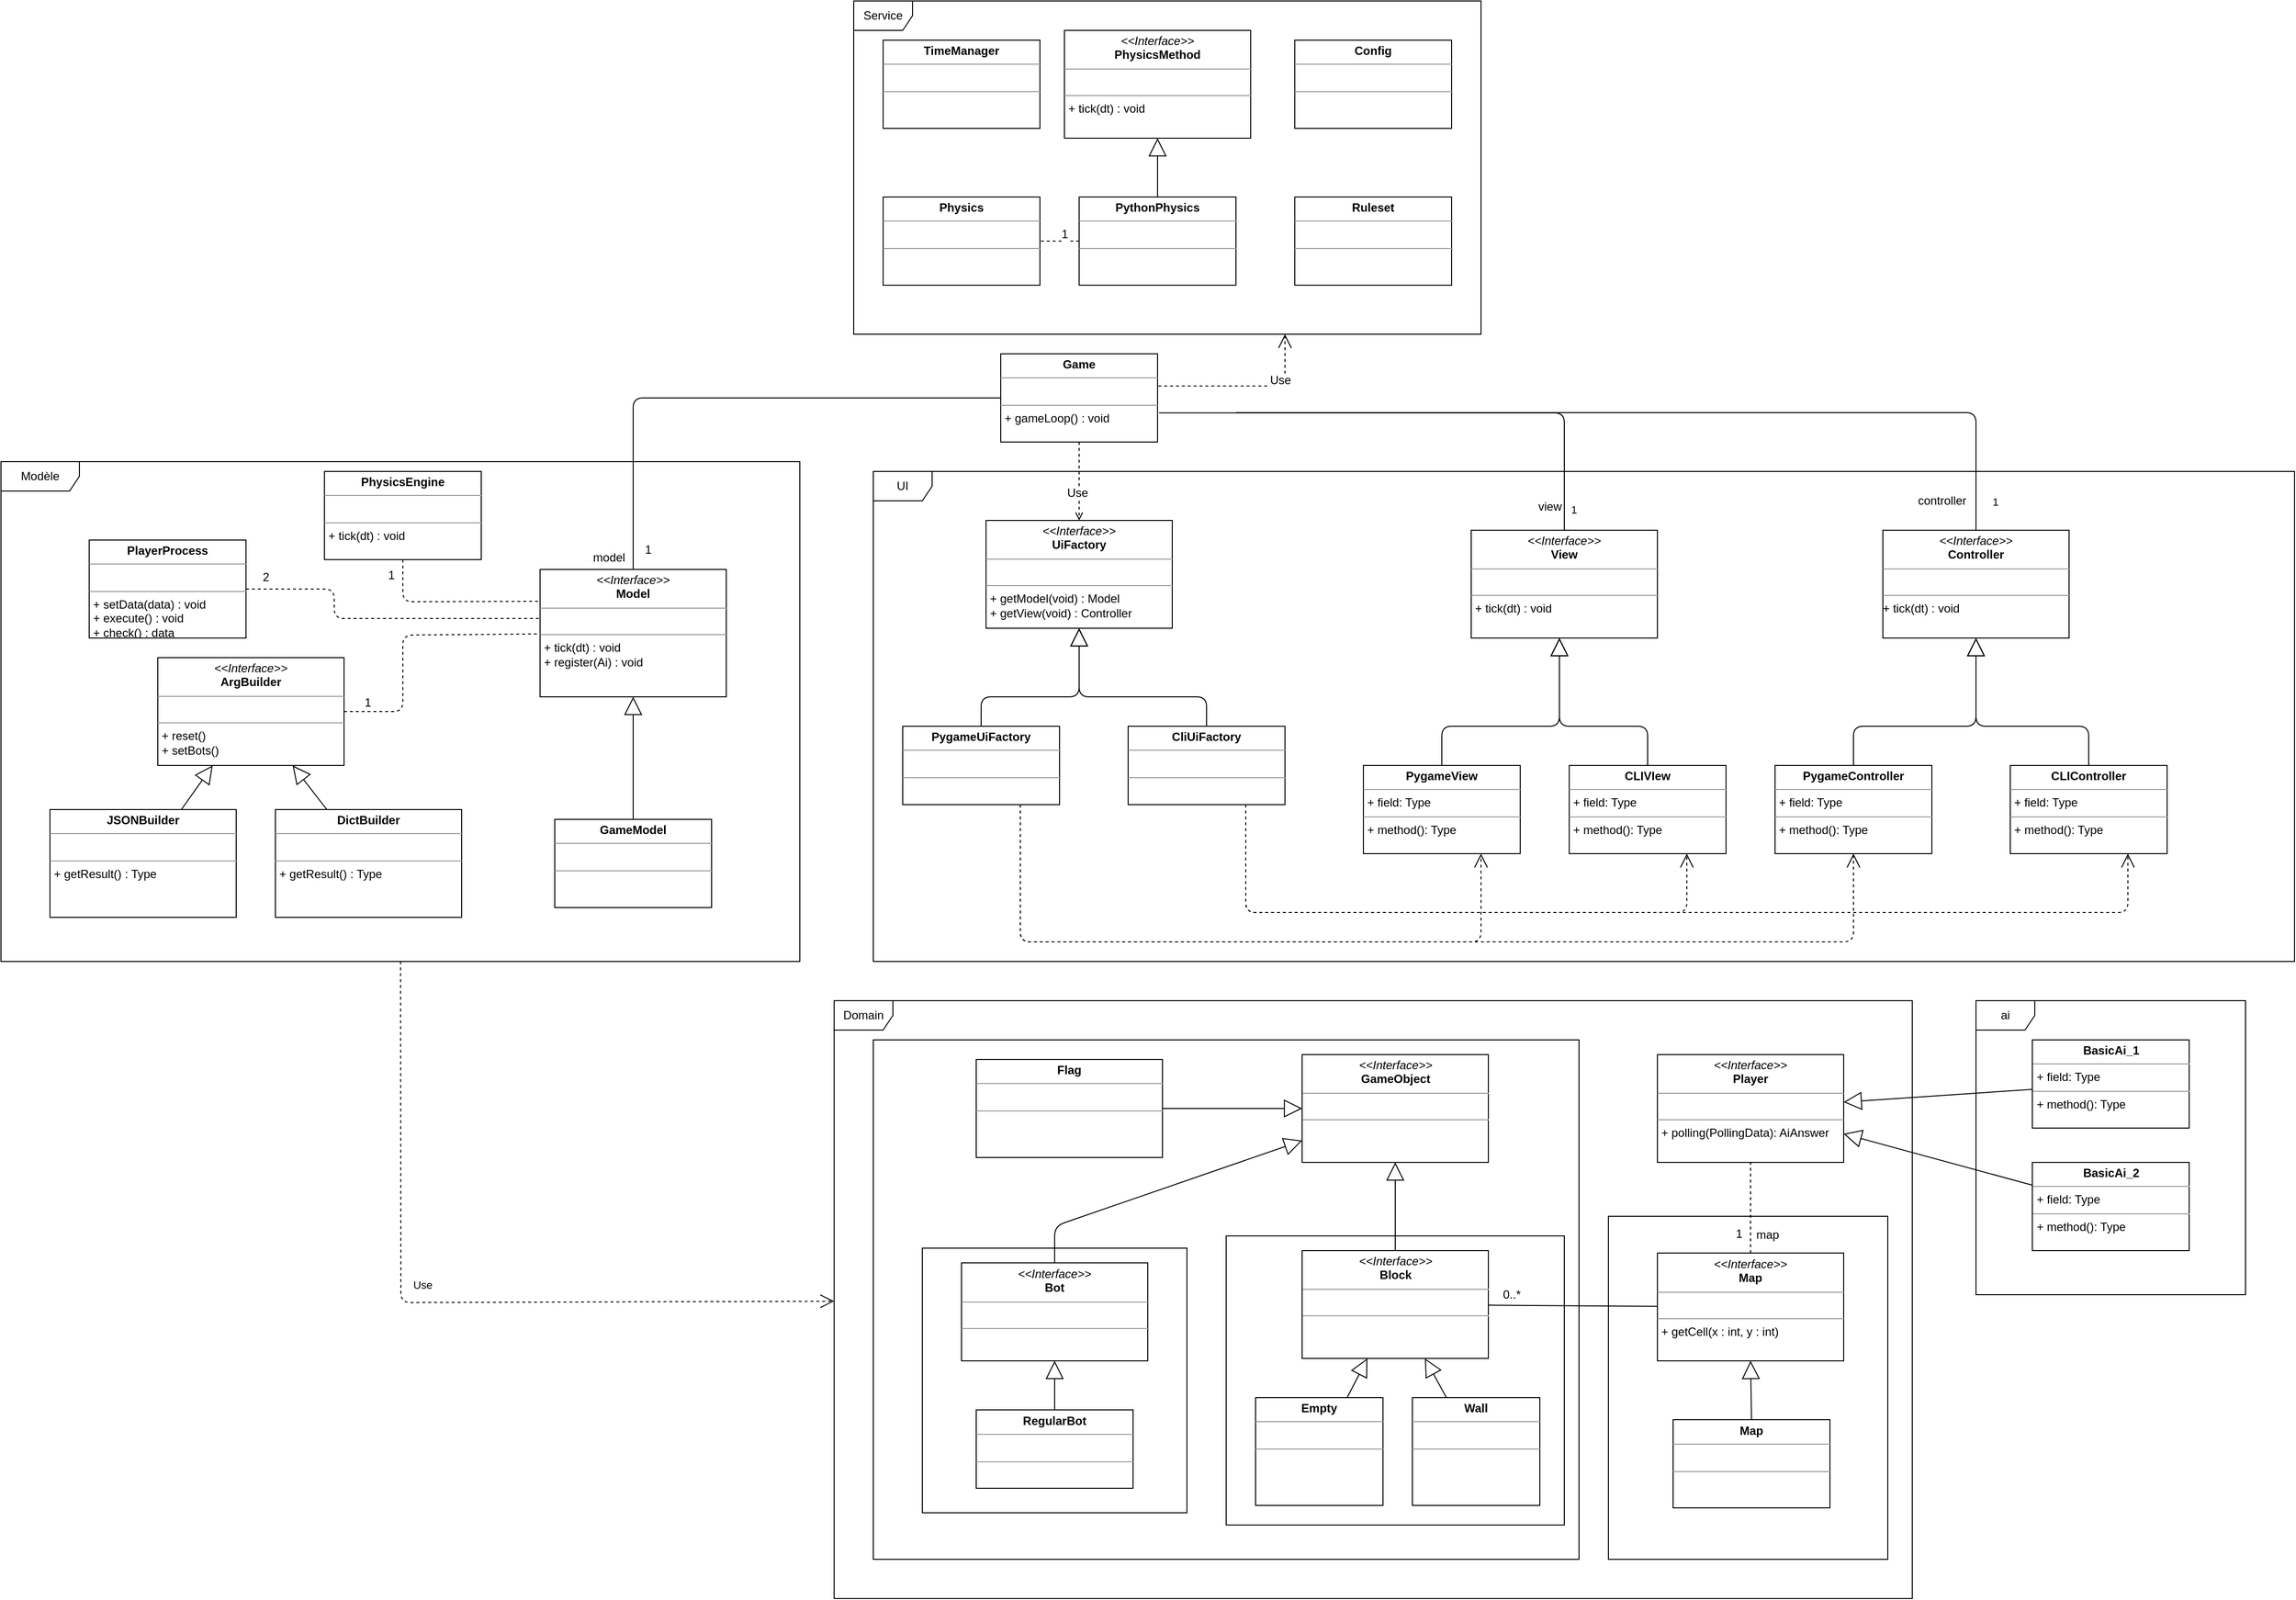 <mxfile version="12.6.5" type="device"><diagram id="GTWlRtVyHG5xA8RdEonf" name="Page-1"><mxGraphModel dx="3658" dy="2754" grid="1" gridSize="10" guides="1" tooltips="1" connect="1" arrows="1" fold="1" page="1" pageScale="1" pageWidth="850" pageHeight="1100" math="0" shadow="0"><root><mxCell id="0"/><mxCell id="1" parent="0"/><mxCell id="Goub9ipSqozXU2Ufp98u-20" value="Domain" style="shape=umlFrame;whiteSpace=wrap;html=1;" parent="1" vertex="1"><mxGeometry x="70" y="640" width="1100" height="610" as="geometry"/></mxCell><mxCell id="wogvUE12XwThNE4IsnzU-2" value="" style="rounded=0;whiteSpace=wrap;html=1;" parent="1" vertex="1"><mxGeometry x="110" y="680" width="720" height="530" as="geometry"/></mxCell><mxCell id="Goub9ipSqozXU2Ufp98u-24" value="ai" style="shape=umlFrame;whiteSpace=wrap;html=1;" parent="1" vertex="1"><mxGeometry x="1235" y="640" width="275" height="300" as="geometry"/></mxCell><mxCell id="fxjIqu6kmUuZgSZGhV_6-8" value="" style="rounded=0;whiteSpace=wrap;html=1;" parent="1" vertex="1"><mxGeometry x="860" y="860" width="285" height="350" as="geometry"/></mxCell><mxCell id="fxjIqu6kmUuZgSZGhV_6-12" value="" style="rounded=0;whiteSpace=wrap;html=1;" parent="1" vertex="1"><mxGeometry x="470" y="880" width="345" height="295" as="geometry"/></mxCell><mxCell id="Goub9ipSqozXU2Ufp98u-25" value="Modèle" style="shape=umlFrame;whiteSpace=wrap;html=1;width=80;height=30;" parent="1" vertex="1"><mxGeometry x="-780" y="90" width="815" height="510" as="geometry"/></mxCell><mxCell id="fxjIqu6kmUuZgSZGhV_6-5" value="" style="whiteSpace=wrap;html=1;aspect=fixed;" parent="1" vertex="1"><mxGeometry x="160" y="892.5" width="270" height="270" as="geometry"/></mxCell><mxCell id="Goub9ipSqozXU2Ufp98u-26" value="UI" style="shape=umlFrame;whiteSpace=wrap;html=1;" parent="1" vertex="1"><mxGeometry x="110" y="100" width="1450" height="500" as="geometry"/></mxCell><mxCell id="UVpy7ZUkzv5GiSjemoGf-4" value="&lt;p style=&quot;margin: 0px ; margin-top: 4px ; text-align: center&quot;&gt;&lt;i&gt;&amp;lt;&amp;lt;Interface&amp;gt;&amp;gt;&lt;/i&gt;&lt;br&gt;&lt;b&gt;Model&lt;/b&gt;&lt;br&gt;&lt;/p&gt;&lt;hr size=&quot;1&quot;&gt;&lt;p style=&quot;margin: 0px ; margin-left: 4px&quot;&gt;&lt;br&gt;&lt;/p&gt;&lt;hr size=&quot;1&quot;&gt;&lt;p style=&quot;margin: 0px ; margin-left: 4px&quot;&gt;+ tick(dt) : void&lt;/p&gt;&lt;p style=&quot;margin: 0px ; margin-left: 4px&quot;&gt;+ register(Ai) : void&lt;br&gt;&lt;/p&gt;" style="verticalAlign=top;align=left;overflow=fill;fontSize=12;fontFamily=Helvetica;html=1;" parent="1" vertex="1"><mxGeometry x="-230" y="200" width="190" height="130" as="geometry"/></mxCell><mxCell id="UVpy7ZUkzv5GiSjemoGf-5" value="&lt;p style=&quot;margin: 0px ; margin-top: 4px ; text-align: center&quot;&gt;&lt;i&gt;&amp;lt;&amp;lt;Interface&amp;gt;&amp;gt;&lt;/i&gt;&lt;br&gt;&lt;b&gt;Player&lt;/b&gt;&lt;/p&gt;&lt;hr size=&quot;1&quot;&gt;&lt;p style=&quot;margin: 0px ; margin-left: 4px&quot;&gt;&lt;br&gt;&lt;/p&gt;&lt;hr size=&quot;1&quot;&gt;&lt;p style=&quot;margin: 0px ; margin-left: 4px&quot;&gt;+ polling(PollingData): AiAnswer&lt;br&gt;&lt;br&gt;&lt;/p&gt;" style="verticalAlign=top;align=left;overflow=fill;fontSize=12;fontFamily=Helvetica;html=1;" parent="1" vertex="1"><mxGeometry x="910" y="695" width="190" height="110" as="geometry"/></mxCell><mxCell id="UVpy7ZUkzv5GiSjemoGf-6" value="&lt;p style=&quot;margin: 0px ; margin-top: 4px ; text-align: center&quot;&gt;&lt;i&gt;&amp;lt;&amp;lt;Interface&amp;gt;&amp;gt;&lt;/i&gt;&lt;br&gt;&lt;b&gt;View&lt;/b&gt;&lt;/p&gt;&lt;hr size=&quot;1&quot;&gt;&lt;p style=&quot;margin: 0px ; margin-left: 4px&quot;&gt;&lt;br&gt;&lt;/p&gt;&lt;hr size=&quot;1&quot;&gt;&lt;p style=&quot;margin: 0px ; margin-left: 4px&quot;&gt;+ tick(dt) : void&lt;br&gt;&lt;/p&gt;" style="verticalAlign=top;align=left;overflow=fill;fontSize=12;fontFamily=Helvetica;html=1;" parent="1" vertex="1"><mxGeometry x="720" y="160" width="190" height="110" as="geometry"/></mxCell><mxCell id="UVpy7ZUkzv5GiSjemoGf-7" value="&lt;p style=&quot;margin: 0px ; margin-top: 4px ; text-align: center&quot;&gt;&lt;i&gt;&amp;lt;&amp;lt;Interface&amp;gt;&amp;gt;&lt;/i&gt;&lt;br&gt;&lt;b&gt;Bot&lt;/b&gt;&lt;/p&gt;&lt;hr size=&quot;1&quot;&gt;&lt;br&gt;&lt;hr size=&quot;1&quot;&gt;&lt;p style=&quot;margin: 0px ; margin-left: 4px&quot;&gt;&lt;br&gt;&lt;/p&gt;" style="verticalAlign=top;align=left;overflow=fill;fontSize=12;fontFamily=Helvetica;html=1;" parent="1" vertex="1"><mxGeometry x="200" y="907.5" width="190" height="100" as="geometry"/></mxCell><mxCell id="UVpy7ZUkzv5GiSjemoGf-12" value="&lt;p style=&quot;margin: 0px ; margin-top: 4px ; text-align: center&quot;&gt;&lt;b&gt;Game&lt;/b&gt;&lt;/p&gt;&lt;hr size=&quot;1&quot;&gt;&lt;p style=&quot;margin: 0px ; margin-left: 4px&quot;&gt;&lt;br&gt;&lt;/p&gt;&lt;hr size=&quot;1&quot;&gt;&lt;p style=&quot;margin: 0px ; margin-left: 4px&quot;&gt;+ gameLoop() : void&lt;br&gt;&lt;/p&gt;" style="verticalAlign=top;align=left;overflow=fill;fontSize=12;fontFamily=Helvetica;html=1;" parent="1" vertex="1"><mxGeometry x="240" y="-20" width="160" height="90" as="geometry"/></mxCell><mxCell id="UVpy7ZUkzv5GiSjemoGf-14" value="&lt;p style=&quot;margin: 0px ; margin-top: 4px ; text-align: center&quot;&gt;&lt;i&gt;&amp;lt;&amp;lt;Interface&amp;gt;&amp;gt;&lt;/i&gt;&lt;br&gt;&lt;b&gt;Map&lt;/b&gt;&lt;/p&gt;&lt;hr size=&quot;1&quot;&gt;&lt;p style=&quot;margin: 0px ; margin-left: 4px&quot;&gt;&lt;br&gt;&lt;/p&gt;&lt;hr size=&quot;1&quot;&gt;&lt;p style=&quot;margin: 0px ; margin-left: 4px&quot;&gt;+ getCell(x : int, y : int)&lt;br&gt;&lt;/p&gt;" style="verticalAlign=top;align=left;overflow=fill;fontSize=12;fontFamily=Helvetica;html=1;" parent="1" vertex="1"><mxGeometry x="910" y="897.5" width="190" height="110" as="geometry"/></mxCell><mxCell id="UVpy7ZUkzv5GiSjemoGf-19" value="&lt;p style=&quot;margin: 0px ; margin-top: 4px ; text-align: center&quot;&gt;&lt;b&gt;GameModel&lt;/b&gt;&lt;br&gt;&lt;/p&gt;&lt;hr size=&quot;1&quot;&gt;&lt;p style=&quot;margin: 0px ; margin-left: 4px&quot;&gt;&lt;br&gt;&lt;/p&gt;&lt;hr size=&quot;1&quot;&gt;&lt;p style=&quot;margin: 0px ; margin-left: 4px&quot;&gt;&lt;br&gt;&lt;/p&gt;" style="verticalAlign=top;align=left;overflow=fill;fontSize=12;fontFamily=Helvetica;html=1;" parent="1" vertex="1"><mxGeometry x="-215" y="455" width="160" height="90" as="geometry"/></mxCell><mxCell id="UVpy7ZUkzv5GiSjemoGf-23" value="&lt;p style=&quot;margin: 0px ; margin-top: 4px ; text-align: center&quot;&gt;&lt;b&gt;PygameView&lt;/b&gt;&lt;br&gt;&lt;/p&gt;&lt;hr size=&quot;1&quot;&gt;&lt;p style=&quot;margin: 0px ; margin-left: 4px&quot;&gt;+ field: Type&lt;/p&gt;&lt;hr size=&quot;1&quot;&gt;&lt;p style=&quot;margin: 0px ; margin-left: 4px&quot;&gt;+ method(): Type&lt;/p&gt;" style="verticalAlign=top;align=left;overflow=fill;fontSize=12;fontFamily=Helvetica;html=1;" parent="1" vertex="1"><mxGeometry x="610" y="400" width="160" height="90" as="geometry"/></mxCell><mxCell id="UVpy7ZUkzv5GiSjemoGf-25" value="" style="endArrow=block;endSize=16;endFill=0;html=1;exitX=0.5;exitY=0;exitDx=0;exitDy=0;" parent="1" source="UVpy7ZUkzv5GiSjemoGf-23" edge="1"><mxGeometry x="-0.101" y="40" width="160" relative="1" as="geometry"><mxPoint x="-350" y="890" as="sourcePoint"/><mxPoint x="810" y="270" as="targetPoint"/><mxPoint y="1" as="offset"/><Array as="points"><mxPoint x="690" y="360"/><mxPoint x="810" y="360"/></Array></mxGeometry></mxCell><mxCell id="UVpy7ZUkzv5GiSjemoGf-26" value="" style="endArrow=block;endSize=16;endFill=0;html=1;entryX=0.5;entryY=1;entryDx=0;entryDy=0;exitX=0.5;exitY=0;exitDx=0;exitDy=0;" parent="1" source="UVpy7ZUkzv5GiSjemoGf-19" target="UVpy7ZUkzv5GiSjemoGf-4" edge="1"><mxGeometry x="-0.101" y="40" width="160" relative="1" as="geometry"><mxPoint x="-160.0" y="730" as="sourcePoint"/><mxPoint x="-125.0" y="560" as="targetPoint"/><Array as="points"/><mxPoint y="1" as="offset"/></mxGeometry></mxCell><mxCell id="UVpy7ZUkzv5GiSjemoGf-27" value="&lt;p style=&quot;margin: 0px ; margin-top: 4px ; text-align: center&quot;&gt;&lt;i&gt;&amp;lt;&amp;lt;Interface&amp;gt;&amp;gt;&lt;/i&gt;&lt;br&gt;&lt;b&gt;Controller&lt;/b&gt;&lt;/p&gt;&lt;hr size=&quot;1&quot;&gt;&lt;br&gt;&lt;hr size=&quot;1&quot;&gt;+ tick(dt) : void" style="verticalAlign=top;align=left;overflow=fill;fontSize=12;fontFamily=Helvetica;html=1;" parent="1" vertex="1"><mxGeometry x="1140" y="160" width="190" height="110" as="geometry"/></mxCell><mxCell id="UVpy7ZUkzv5GiSjemoGf-28" value="&lt;p style=&quot;margin: 0px ; margin-top: 4px ; text-align: center&quot;&gt;&lt;b&gt;PygameController&lt;/b&gt;&lt;br&gt;&lt;/p&gt;&lt;hr size=&quot;1&quot;&gt;&lt;p style=&quot;margin: 0px ; margin-left: 4px&quot;&gt;+ field: Type&lt;/p&gt;&lt;hr size=&quot;1&quot;&gt;&lt;p style=&quot;margin: 0px ; margin-left: 4px&quot;&gt;+ method(): Type&lt;/p&gt;" style="verticalAlign=top;align=left;overflow=fill;fontSize=12;fontFamily=Helvetica;html=1;" parent="1" vertex="1"><mxGeometry x="1030" y="400" width="160" height="90" as="geometry"/></mxCell><mxCell id="UVpy7ZUkzv5GiSjemoGf-29" value="" style="endArrow=block;endSize=16;endFill=0;html=1;entryX=0.5;entryY=1;entryDx=0;entryDy=0;exitX=0.5;exitY=0;exitDx=0;exitDy=0;" parent="1" source="UVpy7ZUkzv5GiSjemoGf-28" target="UVpy7ZUkzv5GiSjemoGf-27" edge="1"><mxGeometry x="-0.101" y="40" width="160" relative="1" as="geometry"><mxPoint x="200.0" y="720" as="sourcePoint"/><mxPoint x="235.0" y="550" as="targetPoint"/><mxPoint y="1" as="offset"/><Array as="points"><mxPoint x="1110" y="360"/><mxPoint x="1235" y="360"/></Array></mxGeometry></mxCell><mxCell id="UVpy7ZUkzv5GiSjemoGf-36" value="&lt;p style=&quot;margin: 0px ; margin-top: 4px ; text-align: center&quot;&gt;&lt;b&gt;BasicAi_1&lt;/b&gt;&lt;/p&gt;&lt;hr size=&quot;1&quot;&gt;&lt;p style=&quot;margin: 0px ; margin-left: 4px&quot;&gt;+ field: Type&lt;/p&gt;&lt;hr size=&quot;1&quot;&gt;&lt;p style=&quot;margin: 0px ; margin-left: 4px&quot;&gt;+ method(): Type&lt;/p&gt;" style="verticalAlign=top;align=left;overflow=fill;fontSize=12;fontFamily=Helvetica;html=1;" parent="1" vertex="1"><mxGeometry x="1292.5" y="680" width="160" height="90" as="geometry"/></mxCell><mxCell id="UVpy7ZUkzv5GiSjemoGf-37" value="&lt;p style=&quot;margin: 0px ; margin-top: 4px ; text-align: center&quot;&gt;&lt;b&gt;BasicAi_2&lt;/b&gt;&lt;/p&gt;&lt;hr size=&quot;1&quot;&gt;&lt;p style=&quot;margin: 0px ; margin-left: 4px&quot;&gt;+ field: Type&lt;/p&gt;&lt;hr size=&quot;1&quot;&gt;&lt;p style=&quot;margin: 0px ; margin-left: 4px&quot;&gt;+ method(): Type&lt;/p&gt;" style="verticalAlign=top;align=left;overflow=fill;fontSize=12;fontFamily=Helvetica;html=1;" parent="1" vertex="1"><mxGeometry x="1292.5" y="805" width="160" height="90" as="geometry"/></mxCell><mxCell id="UVpy7ZUkzv5GiSjemoGf-38" value="" style="endArrow=block;endSize=16;endFill=0;html=1;" parent="1" source="UVpy7ZUkzv5GiSjemoGf-36" target="UVpy7ZUkzv5GiSjemoGf-5" edge="1"><mxGeometry y="-51" width="160" relative="1" as="geometry"><mxPoint x="1340" y="-205" as="sourcePoint"/><mxPoint x="1655" y="715" as="targetPoint"/><Array as="points"/><mxPoint x="-10" y="-1" as="offset"/></mxGeometry></mxCell><mxCell id="Goub9ipSqozXU2Ufp98u-2" value="&lt;p style=&quot;margin: 0px ; margin-top: 4px ; text-align: center&quot;&gt;&lt;b&gt;RegularBot&lt;/b&gt;&lt;br&gt;&lt;/p&gt;&lt;hr size=&quot;1&quot;&gt;&lt;br&gt;&lt;hr size=&quot;1&quot;&gt;&lt;p style=&quot;margin: 0px ; margin-left: 4px&quot;&gt;&lt;br&gt;&lt;/p&gt;" style="verticalAlign=top;align=left;overflow=fill;fontSize=12;fontFamily=Helvetica;html=1;" parent="1" vertex="1"><mxGeometry x="215" y="1057.5" width="160" height="80" as="geometry"/></mxCell><mxCell id="Goub9ipSqozXU2Ufp98u-4" value="&lt;p style=&quot;margin: 0px ; margin-top: 4px ; text-align: center&quot;&gt;&lt;b&gt;Map&lt;/b&gt;&lt;br&gt;&lt;/p&gt;&lt;hr size=&quot;1&quot;&gt;&lt;p style=&quot;margin: 0px ; margin-left: 4px&quot;&gt;&lt;br&gt;&lt;/p&gt;&lt;hr size=&quot;1&quot;&gt;&lt;p style=&quot;margin: 0px ; margin-left: 4px&quot;&gt;&lt;br&gt;&lt;/p&gt;" style="verticalAlign=top;align=left;overflow=fill;fontSize=12;fontFamily=Helvetica;html=1;" parent="1" vertex="1"><mxGeometry x="926" y="1067.5" width="160" height="90" as="geometry"/></mxCell><mxCell id="Goub9ipSqozXU2Ufp98u-5" value="" style="endArrow=block;endSize=16;endFill=0;html=1;entryX=0.5;entryY=1;entryDx=0;entryDy=0;exitX=0.5;exitY=0;exitDx=0;exitDy=0;" parent="1" source="Goub9ipSqozXU2Ufp98u-2" target="UVpy7ZUkzv5GiSjemoGf-7" edge="1"><mxGeometry x="-0.101" y="40" width="160" relative="1" as="geometry"><mxPoint x="350.0" y="485" as="sourcePoint"/><mxPoint x="395.0" y="315" as="targetPoint"/><Array as="points"/><mxPoint y="1" as="offset"/></mxGeometry></mxCell><mxCell id="Goub9ipSqozXU2Ufp98u-6" value="" style="endArrow=block;endSize=16;endFill=0;html=1;entryX=0.5;entryY=1;entryDx=0;entryDy=0;exitX=0.5;exitY=0;exitDx=0;exitDy=0;" parent="1" source="Goub9ipSqozXU2Ufp98u-4" target="UVpy7ZUkzv5GiSjemoGf-14" edge="1"><mxGeometry x="-0.101" y="40" width="160" relative="1" as="geometry"><mxPoint x="-275.59" y="500" as="sourcePoint"/><mxPoint x="-275.59" y="430" as="targetPoint"/><mxPoint y="1" as="offset"/></mxGeometry></mxCell><mxCell id="Goub9ipSqozXU2Ufp98u-10" value="" style="endArrow=block;endSize=16;endFill=0;html=1;" parent="1" source="UVpy7ZUkzv5GiSjemoGf-37" target="UVpy7ZUkzv5GiSjemoGf-5" edge="1"><mxGeometry y="-51" width="160" relative="1" as="geometry"><mxPoint x="-70" y="575" as="sourcePoint"/><mxPoint x="1655" y="715" as="targetPoint"/><Array as="points"/><mxPoint x="-10" y="-1" as="offset"/></mxGeometry></mxCell><mxCell id="Goub9ipSqozXU2Ufp98u-17" value="1" style="endArrow=none;html=1;endSize=12;startArrow=none;startSize=14;startFill=0;edgeStyle=orthogonalEdgeStyle;align=left;verticalAlign=bottom;entryX=0.5;entryY=0;entryDx=0;entryDy=0;endFill=0;exitX=1.01;exitY=0.669;exitDx=0;exitDy=0;exitPerimeter=0;" parent="1" source="UVpy7ZUkzv5GiSjemoGf-12" target="UVpy7ZUkzv5GiSjemoGf-6" edge="1"><mxGeometry x="0.956" y="5" relative="1" as="geometry"><mxPoint x="480" y="60" as="sourcePoint"/><mxPoint x="130" y="150" as="targetPoint"/><mxPoint as="offset"/><Array as="points"><mxPoint x="815" y="40"/></Array></mxGeometry></mxCell><mxCell id="fxjIqu6kmUuZgSZGhV_6-23" value="view" style="text;html=1;resizable=0;points=[];align=center;verticalAlign=middle;labelBackgroundColor=#ffffff;" parent="Goub9ipSqozXU2Ufp98u-17" vertex="1" connectable="0"><mxGeometry x="0.86" relative="1" as="geometry"><mxPoint x="-15" y="12.5" as="offset"/></mxGeometry></mxCell><mxCell id="Goub9ipSqozXU2Ufp98u-18" value="1" style="endArrow=none;html=1;endSize=12;startArrow=none;startSize=14;startFill=0;edgeStyle=orthogonalEdgeStyle;align=left;verticalAlign=bottom;entryX=0.5;entryY=0;entryDx=0;entryDy=0;endFill=0;" parent="1" target="UVpy7ZUkzv5GiSjemoGf-27" edge="1"><mxGeometry x="0.954" y="15" relative="1" as="geometry"><mxPoint x="480" y="40" as="sourcePoint"/><mxPoint x="670" y="30" as="targetPoint"/><mxPoint as="offset"/><Array as="points"><mxPoint x="480" y="40"/><mxPoint x="1235" y="40"/></Array></mxGeometry></mxCell><mxCell id="fxjIqu6kmUuZgSZGhV_6-22" value="controller" style="text;html=1;resizable=0;points=[];align=center;verticalAlign=middle;labelBackgroundColor=#ffffff;" parent="Goub9ipSqozXU2Ufp98u-18" vertex="1" connectable="0"><mxGeometry x="0.907" y="-3" relative="1" as="geometry"><mxPoint x="-32" y="10.5" as="offset"/></mxGeometry></mxCell><mxCell id="npWEefsQurJ1BBqzoIfI-1" value="&lt;p style=&quot;margin: 0px ; margin-top: 4px ; text-align: center&quot;&gt;&lt;b&gt;CLIController&lt;/b&gt;&lt;br&gt;&lt;/p&gt;&lt;hr size=&quot;1&quot;&gt;&lt;p style=&quot;margin: 0px ; margin-left: 4px&quot;&gt;+ field: Type&lt;/p&gt;&lt;hr size=&quot;1&quot;&gt;&lt;p style=&quot;margin: 0px ; margin-left: 4px&quot;&gt;+ method(): Type&lt;/p&gt;" style="verticalAlign=top;align=left;overflow=fill;fontSize=12;fontFamily=Helvetica;html=1;" parent="1" vertex="1"><mxGeometry x="1270" y="400" width="160" height="90" as="geometry"/></mxCell><mxCell id="npWEefsQurJ1BBqzoIfI-2" value="&lt;p style=&quot;margin: 0px ; margin-top: 4px ; text-align: center&quot;&gt;&lt;b&gt;CLIVIew&lt;/b&gt;&lt;/p&gt;&lt;hr size=&quot;1&quot;&gt;&lt;p style=&quot;margin: 0px ; margin-left: 4px&quot;&gt;+ field: Type&lt;/p&gt;&lt;hr size=&quot;1&quot;&gt;&lt;p style=&quot;margin: 0px ; margin-left: 4px&quot;&gt;+ method(): Type&lt;/p&gt;" style="verticalAlign=top;align=left;overflow=fill;fontSize=12;fontFamily=Helvetica;html=1;" parent="1" vertex="1"><mxGeometry x="820" y="400" width="160" height="90" as="geometry"/></mxCell><mxCell id="npWEefsQurJ1BBqzoIfI-3" value="" style="endArrow=block;endSize=16;endFill=0;html=1;exitX=0.5;exitY=0;exitDx=0;exitDy=0;" parent="1" source="npWEefsQurJ1BBqzoIfI-1" edge="1"><mxGeometry x="-0.101" y="40" width="160" relative="1" as="geometry"><mxPoint x="1370" y="410" as="sourcePoint"/><mxPoint x="1235" y="270" as="targetPoint"/><mxPoint y="1" as="offset"/><Array as="points"><mxPoint x="1350" y="360"/><mxPoint x="1235" y="360"/></Array></mxGeometry></mxCell><mxCell id="npWEefsQurJ1BBqzoIfI-4" value="" style="endArrow=block;endSize=16;endFill=0;html=1;exitX=0.5;exitY=0;exitDx=0;exitDy=0;" parent="1" source="npWEefsQurJ1BBqzoIfI-2" edge="1"><mxGeometry x="-0.101" y="40" width="160" relative="1" as="geometry"><mxPoint x="660" y="410" as="sourcePoint"/><mxPoint x="810" y="270" as="targetPoint"/><mxPoint y="1" as="offset"/><Array as="points"><mxPoint x="900" y="360"/><mxPoint x="810" y="360"/></Array></mxGeometry></mxCell><mxCell id="npWEefsQurJ1BBqzoIfI-5" value="&lt;p style=&quot;margin: 0px ; margin-top: 4px ; text-align: center&quot;&gt;&lt;i&gt;&amp;lt;&amp;lt;Interface&amp;gt;&amp;gt;&lt;/i&gt;&lt;br&gt;&lt;b&gt;UiFactory&lt;/b&gt;&lt;/p&gt;&lt;hr size=&quot;1&quot;&gt;&lt;p style=&quot;margin: 0px ; margin-left: 4px&quot;&gt;&lt;br&gt;&lt;/p&gt;&lt;hr size=&quot;1&quot;&gt;&lt;p style=&quot;margin: 0px ; margin-left: 4px&quot;&gt;+ getModel(void) : Model&lt;br&gt;&lt;/p&gt;&lt;p style=&quot;margin: 0px ; margin-left: 4px&quot;&gt;+ getView(void) : Controller&lt;/p&gt;" style="verticalAlign=top;align=left;overflow=fill;fontSize=12;fontFamily=Helvetica;html=1;" parent="1" vertex="1"><mxGeometry x="225" y="150" width="190" height="110" as="geometry"/></mxCell><mxCell id="npWEefsQurJ1BBqzoIfI-6" value="&lt;p style=&quot;margin: 0px ; margin-top: 4px ; text-align: center&quot;&gt;&lt;b&gt;PygameUiFactory&lt;/b&gt;&lt;br&gt;&lt;/p&gt;&lt;hr size=&quot;1&quot;&gt;&lt;p style=&quot;margin: 0px ; margin-left: 4px&quot;&gt;&lt;br&gt;&lt;/p&gt;&lt;hr size=&quot;1&quot;&gt;&lt;p style=&quot;margin: 0px ; margin-left: 4px&quot;&gt;&lt;br&gt;&lt;/p&gt;" style="verticalAlign=top;align=left;overflow=fill;fontSize=12;fontFamily=Helvetica;html=1;" parent="1" vertex="1"><mxGeometry x="140" y="360" width="160" height="80" as="geometry"/></mxCell><mxCell id="npWEefsQurJ1BBqzoIfI-7" value="&lt;p style=&quot;margin: 0px ; margin-top: 4px ; text-align: center&quot;&gt;&lt;b&gt;CliUiFactory&lt;/b&gt;&lt;br&gt;&lt;/p&gt;&lt;hr size=&quot;1&quot;&gt;&lt;p style=&quot;margin: 0px ; margin-left: 4px&quot;&gt;&lt;br&gt;&lt;/p&gt;&lt;hr size=&quot;1&quot;&gt;&lt;p style=&quot;margin: 0px ; margin-left: 4px&quot;&gt;&lt;br&gt;&lt;/p&gt;" style="verticalAlign=top;align=left;overflow=fill;fontSize=12;fontFamily=Helvetica;html=1;" parent="1" vertex="1"><mxGeometry x="370" y="360" width="160" height="80" as="geometry"/></mxCell><mxCell id="npWEefsQurJ1BBqzoIfI-8" value="" style="endArrow=block;endSize=16;endFill=0;html=1;entryX=0.5;entryY=1;entryDx=0;entryDy=0;" parent="1" target="npWEefsQurJ1BBqzoIfI-5" edge="1"><mxGeometry x="-0.101" y="40" width="160" relative="1" as="geometry"><mxPoint x="220" y="360" as="sourcePoint"/><mxPoint x="340" y="400" as="targetPoint"/><mxPoint y="1" as="offset"/><Array as="points"><mxPoint x="220" y="330"/><mxPoint x="320" y="330"/></Array></mxGeometry></mxCell><mxCell id="npWEefsQurJ1BBqzoIfI-9" value="" style="endArrow=block;endSize=16;endFill=0;html=1;exitX=0.5;exitY=0;exitDx=0;exitDy=0;" parent="1" source="npWEefsQurJ1BBqzoIfI-7" edge="1"><mxGeometry x="-0.101" y="40" width="160" relative="1" as="geometry"><mxPoint x="230" y="370" as="sourcePoint"/><mxPoint x="320" y="260" as="targetPoint"/><mxPoint y="1" as="offset"/><Array as="points"><mxPoint x="450" y="330"/><mxPoint x="320" y="330"/></Array></mxGeometry></mxCell><mxCell id="npWEefsQurJ1BBqzoIfI-10" value="" style="endArrow=open;endSize=12;dashed=1;html=1;exitX=0.75;exitY=1;exitDx=0;exitDy=0;entryX=0.75;entryY=1;entryDx=0;entryDy=0;" parent="1" source="npWEefsQurJ1BBqzoIfI-6" target="UVpy7ZUkzv5GiSjemoGf-23" edge="1"><mxGeometry y="59" width="160" relative="1" as="geometry"><mxPoint x="320" y="490" as="sourcePoint"/><mxPoint x="480" y="490" as="targetPoint"/><Array as="points"><mxPoint x="260" y="580"/><mxPoint x="730" y="580"/></Array><mxPoint as="offset"/></mxGeometry></mxCell><mxCell id="npWEefsQurJ1BBqzoIfI-11" value="" style="endArrow=open;endSize=12;dashed=1;html=1;entryX=0.5;entryY=1;entryDx=0;entryDy=0;" parent="1" target="UVpy7ZUkzv5GiSjemoGf-28" edge="1"><mxGeometry y="59" width="160" relative="1" as="geometry"><mxPoint x="260" y="440" as="sourcePoint"/><mxPoint x="740" y="500" as="targetPoint"/><Array as="points"><mxPoint x="260" y="580"/><mxPoint x="1110" y="580"/></Array><mxPoint as="offset"/></mxGeometry></mxCell><mxCell id="npWEefsQurJ1BBqzoIfI-12" value="" style="endArrow=open;endSize=12;dashed=1;html=1;entryX=0.75;entryY=1;entryDx=0;entryDy=0;exitX=0.75;exitY=1;exitDx=0;exitDy=0;" parent="1" source="npWEefsQurJ1BBqzoIfI-7" target="npWEefsQurJ1BBqzoIfI-2" edge="1"><mxGeometry y="59" width="160" relative="1" as="geometry"><mxPoint x="410" y="485" as="sourcePoint"/><mxPoint x="1220" y="535" as="targetPoint"/><Array as="points"><mxPoint x="490" y="550"/><mxPoint x="940" y="550"/></Array><mxPoint as="offset"/></mxGeometry></mxCell><mxCell id="npWEefsQurJ1BBqzoIfI-13" value="" style="endArrow=open;endSize=12;dashed=1;html=1;entryX=0.75;entryY=1;entryDx=0;entryDy=0;" parent="1" target="npWEefsQurJ1BBqzoIfI-1" edge="1"><mxGeometry y="59" width="160" relative="1" as="geometry"><mxPoint x="490" y="440" as="sourcePoint"/><mxPoint x="950" y="500" as="targetPoint"/><Array as="points"><mxPoint x="490" y="550"/><mxPoint x="1390" y="550"/></Array><mxPoint as="offset"/></mxGeometry></mxCell><mxCell id="npWEefsQurJ1BBqzoIfI-15" value="Service" style="shape=umlFrame;whiteSpace=wrap;html=1;" parent="1" vertex="1"><mxGeometry x="90" y="-380" width="640" height="340" as="geometry"/></mxCell><mxCell id="npWEefsQurJ1BBqzoIfI-16" value="&lt;p style=&quot;margin: 0px ; margin-top: 4px ; text-align: center&quot;&gt;&lt;b&gt;Config&lt;/b&gt;&lt;/p&gt;&lt;hr size=&quot;1&quot;&gt;&lt;p style=&quot;margin: 0px ; margin-left: 4px&quot;&gt;&lt;br&gt;&lt;/p&gt;&lt;hr size=&quot;1&quot;&gt;&lt;p style=&quot;margin: 0px ; margin-left: 4px&quot;&gt;&lt;br&gt;&lt;/p&gt;" style="verticalAlign=top;align=left;overflow=fill;fontSize=12;fontFamily=Helvetica;html=1;" parent="1" vertex="1"><mxGeometry x="540" y="-340" width="160" height="90" as="geometry"/></mxCell><mxCell id="npWEefsQurJ1BBqzoIfI-17" value="&lt;p style=&quot;margin: 0px ; margin-top: 4px ; text-align: center&quot;&gt;&lt;b&gt;TimeManager&lt;/b&gt;&lt;/p&gt;&lt;hr size=&quot;1&quot;&gt;&lt;p style=&quot;margin: 0px ; margin-left: 4px&quot;&gt;&lt;br&gt;&lt;/p&gt;&lt;hr size=&quot;1&quot;&gt;&lt;p style=&quot;margin: 0px ; margin-left: 4px&quot;&gt;&lt;br&gt;&lt;/p&gt;" style="verticalAlign=top;align=left;overflow=fill;fontSize=12;fontFamily=Helvetica;html=1;" parent="1" vertex="1"><mxGeometry x="120" y="-340" width="160" height="90" as="geometry"/></mxCell><mxCell id="npWEefsQurJ1BBqzoIfI-19" value="&lt;br&gt;" style="endArrow=open;html=1;endSize=12;startArrow=none;startSize=14;startFill=0;edgeStyle=orthogonalEdgeStyle;align=left;verticalAlign=bottom;exitX=1.005;exitY=0.365;exitDx=0;exitDy=0;exitPerimeter=0;endFill=0;dashed=1;" parent="1" source="UVpy7ZUkzv5GiSjemoGf-12" target="npWEefsQurJ1BBqzoIfI-15" edge="1"><mxGeometry x="0.74" y="-15" relative="1" as="geometry"><mxPoint x="490" y="12.5" as="sourcePoint"/><mxPoint x="810" y="-220" as="targetPoint"/><mxPoint as="offset"/><Array as="points"><mxPoint x="530" y="13"/></Array></mxGeometry></mxCell><mxCell id="fxjIqu6kmUuZgSZGhV_6-21" value="Use" style="text;html=1;resizable=0;points=[];align=center;verticalAlign=middle;labelBackgroundColor=#ffffff;" parent="npWEefsQurJ1BBqzoIfI-19" vertex="1" connectable="0"><mxGeometry x="0.47" y="3" relative="1" as="geometry"><mxPoint x="-2.1" y="-1.56" as="offset"/></mxGeometry></mxCell><mxCell id="fxjIqu6kmUuZgSZGhV_6-2" value="&lt;p style=&quot;margin: 0px ; margin-top: 4px ; text-align: center&quot;&gt;&lt;i&gt;&amp;lt;&amp;lt;Interface&amp;gt;&amp;gt;&lt;/i&gt;&lt;br&gt;&lt;b&gt;Block&lt;/b&gt;&lt;/p&gt;&lt;hr size=&quot;1&quot;&gt;&lt;p style=&quot;margin: 0px ; margin-left: 4px&quot;&gt;&lt;br&gt;&lt;/p&gt;&lt;hr size=&quot;1&quot;&gt;&lt;p style=&quot;margin: 0px ; margin-left: 4px&quot;&gt;&lt;br&gt;&lt;br&gt;&lt;/p&gt;" style="verticalAlign=top;align=left;overflow=fill;fontSize=12;fontFamily=Helvetica;html=1;" parent="1" vertex="1"><mxGeometry x="547.5" y="895" width="190" height="110" as="geometry"/></mxCell><mxCell id="fxjIqu6kmUuZgSZGhV_6-3" value="" style="endArrow=none;html=1;" parent="1" target="fxjIqu6kmUuZgSZGhV_6-2" edge="1" source="UVpy7ZUkzv5GiSjemoGf-14"><mxGeometry width="50" height="50" relative="1" as="geometry"><mxPoint x="904" y="950" as="sourcePoint"/><mxPoint x="736" y="1045" as="targetPoint"/><Array as="points"/></mxGeometry></mxCell><mxCell id="fxjIqu6kmUuZgSZGhV_6-4" value="0..*" style="text;html=1;resizable=0;points=[];align=center;verticalAlign=middle;labelBackgroundColor=#ffffff;" parent="fxjIqu6kmUuZgSZGhV_6-3" vertex="1" connectable="0"><mxGeometry x="0.697" y="2" relative="1" as="geometry"><mxPoint x="-2.5" y="-13" as="offset"/></mxGeometry></mxCell><mxCell id="fxjIqu6kmUuZgSZGhV_6-9" value="" style="endArrow=none;html=1;dashed=1;" parent="1" source="UVpy7ZUkzv5GiSjemoGf-14" target="UVpy7ZUkzv5GiSjemoGf-5" edge="1"><mxGeometry width="50" height="50" relative="1" as="geometry"><mxPoint x="470" y="1180" as="sourcePoint"/><mxPoint x="520" y="1130" as="targetPoint"/><Array as="points"/></mxGeometry></mxCell><mxCell id="fxjIqu6kmUuZgSZGhV_6-10" value="1" style="text;html=1;resizable=0;points=[];align=center;verticalAlign=middle;labelBackgroundColor=#ffffff;" parent="fxjIqu6kmUuZgSZGhV_6-9" vertex="1" connectable="0"><mxGeometry x="-0.821" y="2" relative="1" as="geometry"><mxPoint x="-10.5" y="-11" as="offset"/></mxGeometry></mxCell><mxCell id="fxjIqu6kmUuZgSZGhV_6-20" value="map" style="text;html=1;resizable=0;points=[];align=center;verticalAlign=middle;labelBackgroundColor=#ffffff;" parent="fxjIqu6kmUuZgSZGhV_6-9" vertex="1" connectable="0"><mxGeometry x="-0.873" relative="1" as="geometry"><mxPoint x="17" y="-13" as="offset"/></mxGeometry></mxCell><mxCell id="fxjIqu6kmUuZgSZGhV_6-13" value="&lt;p style=&quot;margin: 0px ; margin-top: 4px ; text-align: center&quot;&gt;&lt;b&gt;Empty&lt;/b&gt;&lt;/p&gt;&lt;hr size=&quot;1&quot;&gt;&lt;p style=&quot;margin: 0px ; margin-left: 4px&quot;&gt;&lt;br&gt;&lt;/p&gt;&lt;hr size=&quot;1&quot;&gt;&lt;p style=&quot;margin: 0px ; margin-left: 4px&quot;&gt;&lt;br&gt;&lt;/p&gt;" style="verticalAlign=top;align=left;overflow=fill;fontSize=12;fontFamily=Helvetica;html=1;" parent="1" vertex="1"><mxGeometry x="500" y="1045" width="130" height="110" as="geometry"/></mxCell><mxCell id="fxjIqu6kmUuZgSZGhV_6-14" value="&lt;p style=&quot;margin: 0px ; margin-top: 4px ; text-align: center&quot;&gt;&lt;b&gt;Wall&lt;/b&gt;&lt;/p&gt;&lt;hr size=&quot;1&quot;&gt;&lt;p style=&quot;margin: 0px ; margin-left: 4px&quot;&gt;&lt;br&gt;&lt;/p&gt;&lt;hr size=&quot;1&quot;&gt;&lt;p style=&quot;margin: 0px ; margin-left: 4px&quot;&gt;&lt;br&gt;&lt;/p&gt;" style="verticalAlign=top;align=left;overflow=fill;fontSize=12;fontFamily=Helvetica;html=1;" parent="1" vertex="1"><mxGeometry x="660" y="1045" width="130" height="110" as="geometry"/></mxCell><mxCell id="fxjIqu6kmUuZgSZGhV_6-17" value="Use" style="endArrow=open;endSize=12;dashed=1;html=1;" parent="1" source="Goub9ipSqozXU2Ufp98u-25" target="Goub9ipSqozXU2Ufp98u-20" edge="1"><mxGeometry x="-0.165" y="22" width="160" relative="1" as="geometry"><mxPoint x="-360" y="900" as="sourcePoint"/><mxPoint x="10" y="750" as="targetPoint"/><Array as="points"><mxPoint x="-372" y="948"/></Array><mxPoint as="offset"/></mxGeometry></mxCell><mxCell id="fxjIqu6kmUuZgSZGhV_6-18" value="" style="endArrow=none;html=1;exitX=0;exitY=0.5;exitDx=0;exitDy=0;entryX=0.5;entryY=0;entryDx=0;entryDy=0;" parent="1" source="UVpy7ZUkzv5GiSjemoGf-12" target="UVpy7ZUkzv5GiSjemoGf-4" edge="1"><mxGeometry width="50" height="50" relative="1" as="geometry"><mxPoint x="65" y="50.0" as="sourcePoint"/><mxPoint x="-70" y="50.0" as="targetPoint"/><Array as="points"><mxPoint x="-135" y="25"/></Array></mxGeometry></mxCell><mxCell id="fxjIqu6kmUuZgSZGhV_6-19" value="1" style="text;html=1;resizable=0;points=[];align=center;verticalAlign=middle;labelBackgroundColor=#ffffff;" parent="fxjIqu6kmUuZgSZGhV_6-18" vertex="1" connectable="0"><mxGeometry x="0.697" y="2" relative="1" as="geometry"><mxPoint x="13" y="63" as="offset"/></mxGeometry></mxCell><mxCell id="fxjIqu6kmUuZgSZGhV_6-25" value="model" style="text;html=1;resizable=0;points=[];align=center;verticalAlign=middle;labelBackgroundColor=#ffffff;" parent="fxjIqu6kmUuZgSZGhV_6-18" vertex="1" connectable="0"><mxGeometry x="0.944" relative="1" as="geometry"><mxPoint x="-25" y="3" as="offset"/></mxGeometry></mxCell><mxCell id="fxjIqu6kmUuZgSZGhV_6-26" value="" style="endArrow=open;dashed=1;html=1;endFill=0;" parent="1" source="UVpy7ZUkzv5GiSjemoGf-12" target="npWEefsQurJ1BBqzoIfI-5" edge="1"><mxGeometry width="50" height="50" relative="1" as="geometry"><mxPoint x="490" y="210" as="sourcePoint"/><mxPoint x="540" y="160" as="targetPoint"/><Array as="points"/></mxGeometry></mxCell><mxCell id="fxjIqu6kmUuZgSZGhV_6-27" value="Use" style="text;html=1;resizable=0;points=[];align=center;verticalAlign=middle;labelBackgroundColor=#ffffff;" parent="fxjIqu6kmUuZgSZGhV_6-26" vertex="1" connectable="0"><mxGeometry x="0.071" y="-1" relative="1" as="geometry"><mxPoint x="-1" y="9" as="offset"/></mxGeometry></mxCell><mxCell id="fxjIqu6kmUuZgSZGhV_6-28" value="&lt;p style=&quot;margin: 0px ; margin-top: 4px ; text-align: center&quot;&gt;&lt;i&gt;&amp;lt;&amp;lt;Interface&amp;gt;&amp;gt;&lt;/i&gt;&lt;br&gt;&lt;b&gt;ArgBuilder&lt;/b&gt;&lt;/p&gt;&lt;hr size=&quot;1&quot;&gt;&lt;p style=&quot;margin: 0px ; margin-left: 4px&quot;&gt;&lt;br&gt;&lt;/p&gt;&lt;hr size=&quot;1&quot;&gt;&lt;p style=&quot;margin: 0px ; margin-left: 4px&quot;&gt;+ reset()&lt;br&gt;&lt;/p&gt;&lt;p style=&quot;margin: 0px ; margin-left: 4px&quot;&gt;+ setBots()&lt;/p&gt;" style="verticalAlign=top;align=left;overflow=fill;fontSize=12;fontFamily=Helvetica;html=1;" parent="1" vertex="1"><mxGeometry x="-620" y="290" width="190" height="110" as="geometry"/></mxCell><mxCell id="fxjIqu6kmUuZgSZGhV_6-29" value="&lt;p style=&quot;margin: 0px ; margin-top: 4px ; text-align: center&quot;&gt;&lt;b&gt;DictBuilder&lt;/b&gt;&lt;/p&gt;&lt;hr size=&quot;1&quot;&gt;&lt;p style=&quot;margin: 0px ; margin-left: 4px&quot;&gt;&lt;br&gt;&lt;/p&gt;&lt;hr size=&quot;1&quot;&gt;&lt;p style=&quot;margin: 0px ; margin-left: 4px&quot;&gt;+ getResult() : Type&lt;/p&gt;" style="verticalAlign=top;align=left;overflow=fill;fontSize=12;fontFamily=Helvetica;html=1;" parent="1" vertex="1"><mxGeometry x="-500" y="445" width="190" height="110" as="geometry"/></mxCell><mxCell id="fxjIqu6kmUuZgSZGhV_6-32" value="" style="endArrow=block;endSize=16;endFill=0;html=1;" parent="1" source="fxjIqu6kmUuZgSZGhV_6-29" target="fxjIqu6kmUuZgSZGhV_6-28" edge="1"><mxGeometry x="-0.101" y="40" width="160" relative="1" as="geometry"><mxPoint x="-307.5" y="705" as="sourcePoint"/><mxPoint x="-307.5" y="560" as="targetPoint"/><Array as="points"/><mxPoint y="1" as="offset"/></mxGeometry></mxCell><mxCell id="fxjIqu6kmUuZgSZGhV_6-33" value="" style="endArrow=none;html=1;dashed=1;" parent="1" source="fxjIqu6kmUuZgSZGhV_6-28" target="UVpy7ZUkzv5GiSjemoGf-4" edge="1"><mxGeometry width="50" height="50" relative="1" as="geometry"><mxPoint x="-440" y="550" as="sourcePoint"/><mxPoint x="-390" y="500" as="targetPoint"/><Array as="points"><mxPoint x="-370" y="345"/><mxPoint x="-370" y="267"/></Array></mxGeometry></mxCell><mxCell id="fxjIqu6kmUuZgSZGhV_6-34" value="1" style="text;html=1;resizable=0;points=[];align=center;verticalAlign=middle;labelBackgroundColor=#ffffff;" parent="fxjIqu6kmUuZgSZGhV_6-33" vertex="1" connectable="0"><mxGeometry x="-0.738" y="1" relative="1" as="geometry"><mxPoint x="-13" y="-8.5" as="offset"/></mxGeometry></mxCell><mxCell id="wogvUE12XwThNE4IsnzU-5" value="&lt;p style=&quot;margin: 0px ; margin-top: 4px ; text-align: center&quot;&gt;&lt;i&gt;&amp;lt;&amp;lt;Interface&amp;gt;&amp;gt;&lt;/i&gt;&lt;br&gt;&lt;b&gt;GameObject&lt;/b&gt;&lt;/p&gt;&lt;hr size=&quot;1&quot;&gt;&lt;p style=&quot;margin: 0px ; margin-left: 4px&quot;&gt;&lt;br&gt;&lt;/p&gt;&lt;hr size=&quot;1&quot;&gt;&lt;p style=&quot;margin: 0px ; margin-left: 4px&quot;&gt;&lt;br&gt;&lt;br&gt;&lt;/p&gt;" style="verticalAlign=top;align=left;overflow=fill;fontSize=12;fontFamily=Helvetica;html=1;" parent="1" vertex="1"><mxGeometry x="547.5" y="695" width="190" height="110" as="geometry"/></mxCell><mxCell id="wogvUE12XwThNE4IsnzU-6" value="" style="endArrow=block;endSize=16;endFill=0;html=1;" parent="1" source="UVpy7ZUkzv5GiSjemoGf-7" target="wogvUE12XwThNE4IsnzU-5" edge="1"><mxGeometry x="-0.101" y="40" width="160" relative="1" as="geometry"><mxPoint x="350" y="875" as="sourcePoint"/><mxPoint x="350" y="825" as="targetPoint"/><Array as="points"><mxPoint x="295" y="870"/></Array><mxPoint y="1" as="offset"/></mxGeometry></mxCell><mxCell id="wogvUE12XwThNE4IsnzU-7" value="" style="endArrow=block;endSize=16;endFill=0;html=1;" parent="1" source="fxjIqu6kmUuZgSZGhV_6-2" target="wogvUE12XwThNE4IsnzU-5" edge="1"><mxGeometry x="-0.101" y="40" width="160" relative="1" as="geometry"><mxPoint x="460" y="930" as="sourcePoint"/><mxPoint x="460" y="830" as="targetPoint"/><Array as="points"/><mxPoint y="1" as="offset"/></mxGeometry></mxCell><mxCell id="wogvUE12XwThNE4IsnzU-8" value="&lt;p style=&quot;margin: 0px ; margin-top: 4px ; text-align: center&quot;&gt;&lt;b&gt;Flag&lt;/b&gt;&lt;/p&gt;&lt;hr size=&quot;1&quot;&gt;&lt;p style=&quot;margin: 0px ; margin-left: 4px&quot;&gt;&lt;br&gt;&lt;/p&gt;&lt;hr size=&quot;1&quot;&gt;&lt;p style=&quot;margin: 0px ; margin-left: 4px&quot;&gt;&lt;br&gt;&lt;/p&gt;" style="verticalAlign=top;align=left;overflow=fill;fontSize=12;fontFamily=Helvetica;html=1;" parent="1" vertex="1"><mxGeometry x="215" y="700" width="190" height="100" as="geometry"/></mxCell><mxCell id="wogvUE12XwThNE4IsnzU-9" value="" style="endArrow=block;endSize=16;endFill=0;html=1;" parent="1" source="wogvUE12XwThNE4IsnzU-8" target="wogvUE12XwThNE4IsnzU-5" edge="1"><mxGeometry x="-0.101" y="40" width="160" relative="1" as="geometry"><mxPoint x="347.5" y="920" as="sourcePoint"/><mxPoint x="347.5" y="820" as="targetPoint"/><Array as="points"/><mxPoint y="1" as="offset"/></mxGeometry></mxCell><mxCell id="n6rF9k8Ub-fWrKY6g-Kr-1" value="&lt;p style=&quot;margin: 0px ; margin-top: 4px ; text-align: center&quot;&gt;&lt;b&gt;PythonPhysics&lt;/b&gt;&lt;/p&gt;&lt;hr size=&quot;1&quot;&gt;&lt;p style=&quot;margin: 0px ; margin-left: 4px&quot;&gt;&lt;br&gt;&lt;/p&gt;&lt;hr size=&quot;1&quot;&gt;&lt;p style=&quot;margin: 0px ; margin-left: 4px&quot;&gt;&lt;br&gt;&lt;/p&gt;" style="verticalAlign=top;align=left;overflow=fill;fontSize=12;fontFamily=Helvetica;html=1;" parent="1" vertex="1"><mxGeometry x="320" y="-180" width="160" height="90" as="geometry"/></mxCell><mxCell id="n6rF9k8Ub-fWrKY6g-Kr-3" value="&lt;p style=&quot;margin: 0px ; margin-top: 4px ; text-align: center&quot;&gt;&lt;i&gt;&amp;lt;&amp;lt;Interface&amp;gt;&amp;gt;&lt;/i&gt;&lt;br&gt;&lt;b&gt;PhysicsMethod&lt;/b&gt;&lt;/p&gt;&lt;hr size=&quot;1&quot;&gt;&lt;p style=&quot;margin: 0px ; margin-left: 4px&quot;&gt;&lt;br&gt;&lt;/p&gt;&lt;hr size=&quot;1&quot;&gt;&lt;p style=&quot;margin: 0px ; margin-left: 4px&quot;&gt;+ tick(dt) : void&lt;br&gt;&lt;/p&gt;" style="verticalAlign=top;align=left;overflow=fill;fontSize=12;fontFamily=Helvetica;html=1;" parent="1" vertex="1"><mxGeometry x="305" y="-350" width="190" height="110" as="geometry"/></mxCell><mxCell id="n6rF9k8Ub-fWrKY6g-Kr-6" value="" style="endArrow=block;endSize=16;endFill=0;html=1;entryX=0.5;entryY=1;entryDx=0;entryDy=0;" parent="1" edge="1" source="n6rF9k8Ub-fWrKY6g-Kr-1"><mxGeometry x="-0.101" y="40" width="160" relative="1" as="geometry"><mxPoint x="401.0" y="-180" as="sourcePoint"/><mxPoint x="400" y="-240" as="targetPoint"/><mxPoint y="1" as="offset"/></mxGeometry></mxCell><mxCell id="n6rF9k8Ub-fWrKY6g-Kr-7" value="&lt;p style=&quot;margin: 0px ; margin-top: 4px ; text-align: center&quot;&gt;&lt;b&gt;Physics&lt;/b&gt;&lt;/p&gt;&lt;hr size=&quot;1&quot;&gt;&lt;p style=&quot;margin: 0px ; margin-left: 4px&quot;&gt;&lt;br&gt;&lt;/p&gt;&lt;hr size=&quot;1&quot;&gt;&lt;p style=&quot;margin: 0px ; margin-left: 4px&quot;&gt;&lt;br&gt;&lt;/p&gt;" style="verticalAlign=top;align=left;overflow=fill;fontSize=12;fontFamily=Helvetica;html=1;" parent="1" vertex="1"><mxGeometry x="120" y="-180" width="160" height="90" as="geometry"/></mxCell><mxCell id="mvtfAUPIXoMwH2K0zhsr-1" value="&lt;p style=&quot;margin: 0px ; margin-top: 4px ; text-align: center&quot;&gt;&lt;b&gt;JSONBuilder&lt;/b&gt;&lt;/p&gt;&lt;hr size=&quot;1&quot;&gt;&lt;p style=&quot;margin: 0px ; margin-left: 4px&quot;&gt;&lt;br&gt;&lt;/p&gt;&lt;hr size=&quot;1&quot;&gt;&lt;p style=&quot;margin: 0px ; margin-left: 4px&quot;&gt;+ getResult() : Type&lt;/p&gt;" style="verticalAlign=top;align=left;overflow=fill;fontSize=12;fontFamily=Helvetica;html=1;" vertex="1" parent="1"><mxGeometry x="-730" y="445" width="190" height="110" as="geometry"/></mxCell><mxCell id="mvtfAUPIXoMwH2K0zhsr-2" value="" style="endArrow=block;endSize=16;endFill=0;html=1;" edge="1" parent="1" source="mvtfAUPIXoMwH2K0zhsr-1" target="fxjIqu6kmUuZgSZGhV_6-28"><mxGeometry x="-0.101" y="40" width="160" relative="1" as="geometry"><mxPoint x="-630" y="311.5" as="sourcePoint"/><mxPoint x="-630" y="220" as="targetPoint"/><Array as="points"/><mxPoint y="1" as="offset"/></mxGeometry></mxCell><mxCell id="mvtfAUPIXoMwH2K0zhsr-3" value="" style="endArrow=none;html=1;dashed=1;" edge="1" parent="1" source="n6rF9k8Ub-fWrKY6g-Kr-1" target="n6rF9k8Ub-fWrKY6g-Kr-7"><mxGeometry width="50" height="50" relative="1" as="geometry"><mxPoint x="-200" y="-80" as="sourcePoint"/><mxPoint x="-10" y="-80" as="targetPoint"/></mxGeometry></mxCell><mxCell id="mvtfAUPIXoMwH2K0zhsr-4" value="1" style="text;html=1;resizable=0;points=[];align=center;verticalAlign=middle;labelBackgroundColor=#ffffff;" vertex="1" connectable="0" parent="mvtfAUPIXoMwH2K0zhsr-3"><mxGeometry x="-0.738" y="1" relative="1" as="geometry"><mxPoint x="-10" y="-8.5" as="offset"/></mxGeometry></mxCell><mxCell id="mvtfAUPIXoMwH2K0zhsr-5" value="&lt;p style=&quot;margin: 0px ; margin-top: 4px ; text-align: center&quot;&gt;&lt;b&gt;PhysicsEngine&lt;/b&gt;&lt;/p&gt;&lt;hr size=&quot;1&quot;&gt;&lt;p style=&quot;margin: 0px ; margin-left: 4px&quot;&gt;&lt;br&gt;&lt;/p&gt;&lt;hr size=&quot;1&quot;&gt;&lt;p style=&quot;margin: 0px ; margin-left: 4px&quot;&gt;+ tick(dt) : void&lt;/p&gt;" style="verticalAlign=top;align=left;overflow=fill;fontSize=12;fontFamily=Helvetica;html=1;" vertex="1" parent="1"><mxGeometry x="-450" y="100" width="160" height="90" as="geometry"/></mxCell><mxCell id="mvtfAUPIXoMwH2K0zhsr-6" value="" style="endArrow=none;html=1;dashed=1;entryX=0;entryY=0.25;entryDx=0;entryDy=0;" edge="1" parent="1" source="mvtfAUPIXoMwH2K0zhsr-5" target="UVpy7ZUkzv5GiSjemoGf-4"><mxGeometry width="50" height="50" relative="1" as="geometry"><mxPoint x="-410" y="215" as="sourcePoint"/><mxPoint x="-220" y="215" as="targetPoint"/><Array as="points"><mxPoint x="-370" y="233"/></Array></mxGeometry></mxCell><mxCell id="mvtfAUPIXoMwH2K0zhsr-7" value="1" style="text;html=1;resizable=0;points=[];align=center;verticalAlign=middle;labelBackgroundColor=#ffffff;" vertex="1" connectable="0" parent="mvtfAUPIXoMwH2K0zhsr-6"><mxGeometry x="-0.738" y="1" relative="1" as="geometry"><mxPoint x="-13" y="-8.5" as="offset"/></mxGeometry></mxCell><mxCell id="mvtfAUPIXoMwH2K0zhsr-8" value="&lt;p style=&quot;margin: 0px ; margin-top: 4px ; text-align: center&quot;&gt;&lt;b&gt;PlayerProcess&lt;/b&gt;&lt;/p&gt;&lt;hr size=&quot;1&quot;&gt;&lt;p style=&quot;margin: 0px ; margin-left: 4px&quot;&gt;&lt;br&gt;&lt;/p&gt;&lt;hr size=&quot;1&quot;&gt;&lt;p style=&quot;margin: 0px ; margin-left: 4px&quot;&gt;+ setData(data) : void&lt;/p&gt;&lt;p style=&quot;margin: 0px ; margin-left: 4px&quot;&gt;+ execute() : void&lt;/p&gt;&lt;p style=&quot;margin: 0px ; margin-left: 4px&quot;&gt;+ check() : data&lt;/p&gt;" style="verticalAlign=top;align=left;overflow=fill;fontSize=12;fontFamily=Helvetica;html=1;" vertex="1" parent="1"><mxGeometry x="-690" y="170" width="160" height="100" as="geometry"/></mxCell><mxCell id="mvtfAUPIXoMwH2K0zhsr-9" value="" style="endArrow=none;html=1;dashed=1;" edge="1" parent="1" source="mvtfAUPIXoMwH2K0zhsr-8"><mxGeometry width="50" height="50" relative="1" as="geometry"><mxPoint x="-559" y="250" as="sourcePoint"/><mxPoint x="-230" y="250" as="targetPoint"/><Array as="points"><mxPoint x="-440" y="220"/><mxPoint x="-440" y="250"/></Array></mxGeometry></mxCell><mxCell id="mvtfAUPIXoMwH2K0zhsr-10" value="2" style="text;html=1;resizable=0;points=[];align=center;verticalAlign=middle;labelBackgroundColor=#ffffff;" vertex="1" connectable="0" parent="mvtfAUPIXoMwH2K0zhsr-9"><mxGeometry x="-0.738" y="1" relative="1" as="geometry"><mxPoint x="-22.89" y="-11.28" as="offset"/></mxGeometry></mxCell><mxCell id="mvtfAUPIXoMwH2K0zhsr-11" value="" style="endArrow=block;endSize=16;endFill=0;html=1;" edge="1" parent="1" source="fxjIqu6kmUuZgSZGhV_6-13" target="fxjIqu6kmUuZgSZGhV_6-2"><mxGeometry x="-0.101" y="40" width="160" relative="1" as="geometry"><mxPoint x="330" y="1055" as="sourcePoint"/><mxPoint x="330" y="1005" as="targetPoint"/><Array as="points"/><mxPoint y="1" as="offset"/></mxGeometry></mxCell><mxCell id="mvtfAUPIXoMwH2K0zhsr-12" value="" style="endArrow=block;endSize=16;endFill=0;html=1;" edge="1" parent="1" source="fxjIqu6kmUuZgSZGhV_6-14" target="fxjIqu6kmUuZgSZGhV_6-2"><mxGeometry x="-0.101" y="40" width="160" relative="1" as="geometry"><mxPoint x="340" y="1065" as="sourcePoint"/><mxPoint x="340" y="1015" as="targetPoint"/><Array as="points"/><mxPoint y="1" as="offset"/></mxGeometry></mxCell><mxCell id="mvtfAUPIXoMwH2K0zhsr-14" value="&lt;p style=&quot;margin: 0px ; margin-top: 4px ; text-align: center&quot;&gt;&lt;b&gt;Ruleset&lt;/b&gt;&lt;/p&gt;&lt;hr size=&quot;1&quot;&gt;&lt;p style=&quot;margin: 0px ; margin-left: 4px&quot;&gt;&lt;br&gt;&lt;/p&gt;&lt;hr size=&quot;1&quot;&gt;&lt;p style=&quot;margin: 0px ; margin-left: 4px&quot;&gt;&lt;br&gt;&lt;/p&gt;" style="verticalAlign=top;align=left;overflow=fill;fontSize=12;fontFamily=Helvetica;html=1;" vertex="1" parent="1"><mxGeometry x="540" y="-180" width="160" height="90" as="geometry"/></mxCell></root></mxGraphModel></diagram></mxfile>